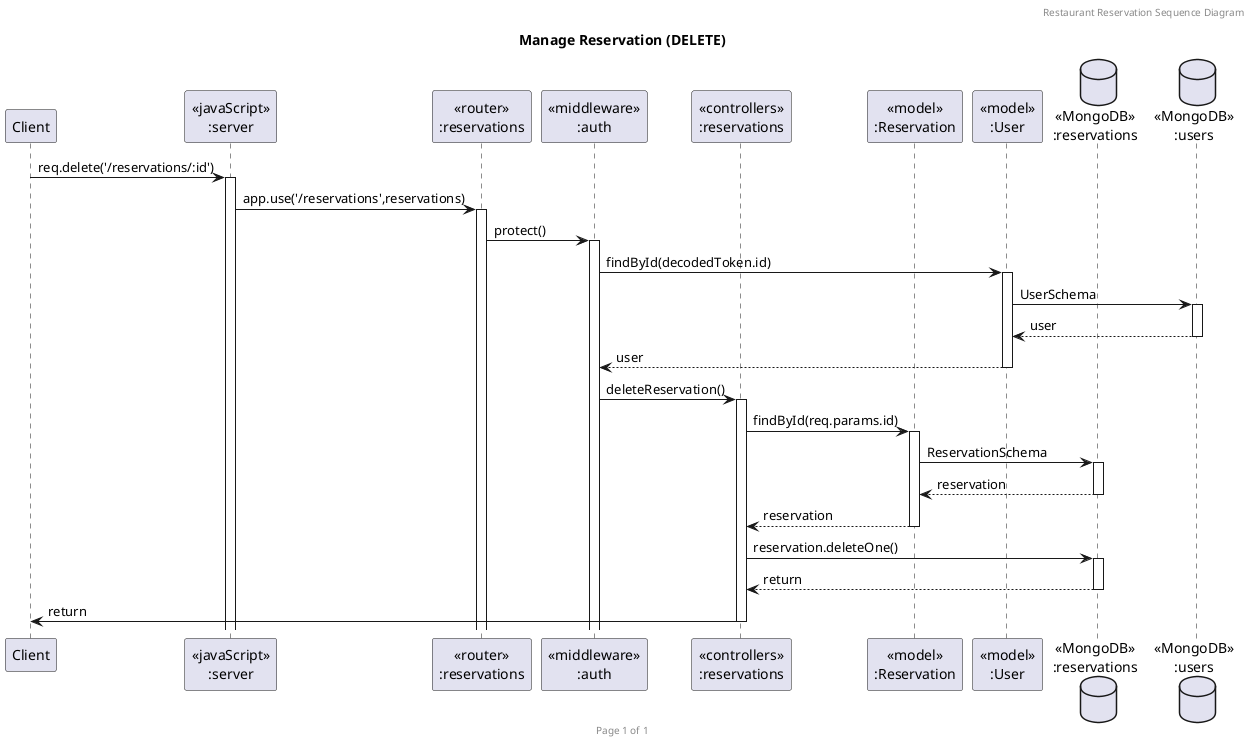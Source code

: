 @startuml Manage Reservation (DELETE)

header Restaurant Reservation Sequence Diagram
footer Page %page% of %lastpage%
title "Manage Reservation (DELETE)"

participant "Client" as client
participant "<<javaScript>>\n:server" as server
participant "<<router>>\n:reservations" as routerReservations
participant "<<middleware>>\n:auth" as middlewareAuth
participant "<<controllers>>\n:reservations" as controllersReservations
participant "<<model>>\n:Reservation" as modelReservation
participant "<<model>>\n:User" as modelUser
database "<<MongoDB>>\n:reservations" as ReservationsDatabase
database "<<MongoDB>>\n:users" as UsersDatabase

' DELETE
client->server ++:req.delete('/reservations/:id')
server->routerReservations ++:app.use('/reservations',reservations)
routerReservations -> middlewareAuth ++:protect()
middlewareAuth -> modelUser ++:findById(decodedToken.id)
modelUser -> UsersDatabase ++:UserSchema
UsersDatabase --> modelUser --:user
modelUser --> middlewareAuth --:user
middlewareAuth -> controllersReservations ++:deleteReservation()

controllersReservations -> modelReservation ++:findById(req.params.id)
modelReservation ->ReservationsDatabase ++: ReservationSchema
ReservationsDatabase --> modelReservation --: reservation
controllersReservations <-- modelReservation --:reservation

controllersReservations->ReservationsDatabase ++:reservation.deleteOne()
controllersReservations <-- ReservationsDatabase --: return
controllersReservations->client --:return

@enduml